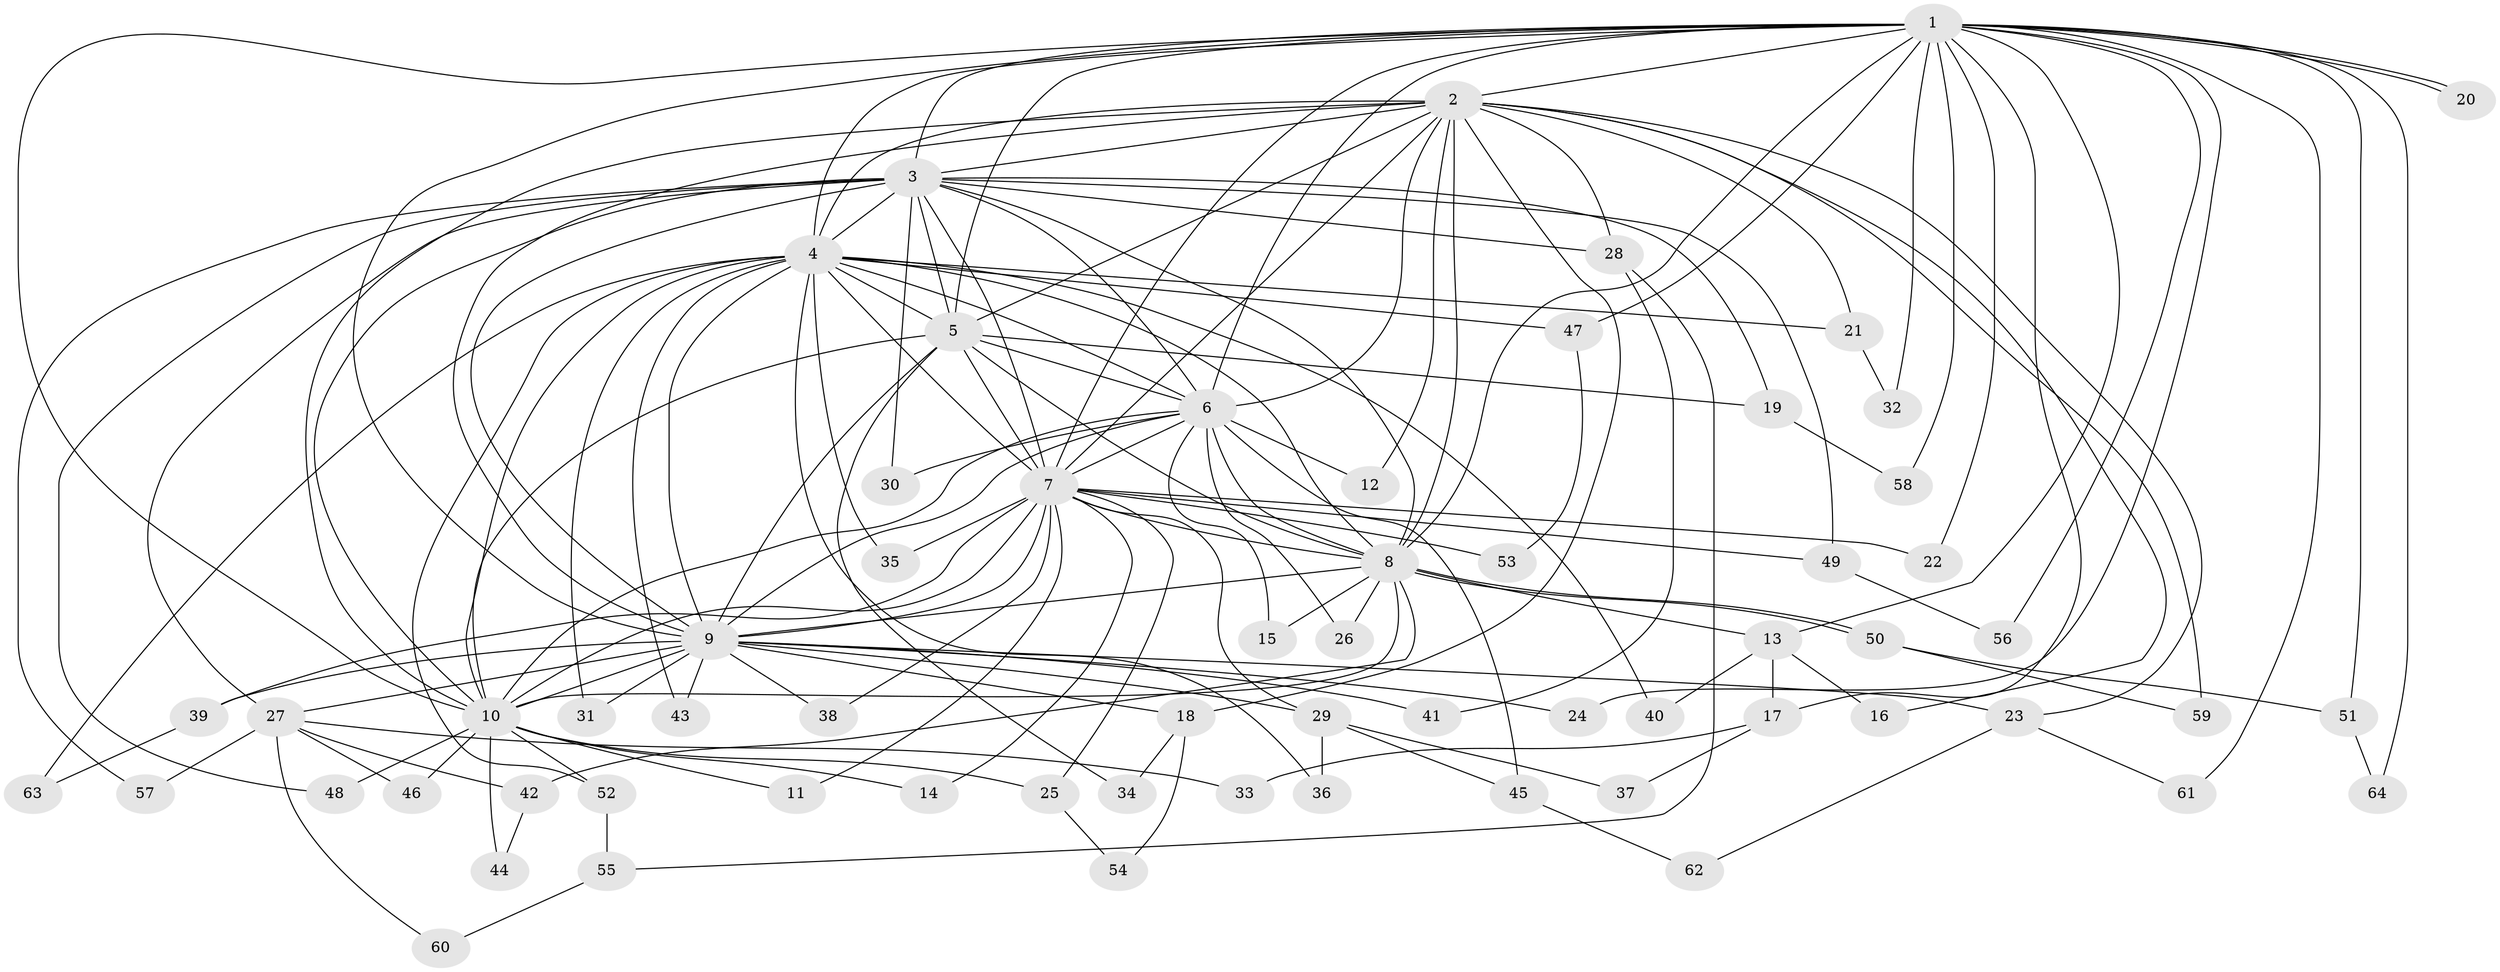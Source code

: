 // Generated by graph-tools (version 1.1) at 2025/49/03/09/25 03:49:36]
// undirected, 64 vertices, 153 edges
graph export_dot {
graph [start="1"]
  node [color=gray90,style=filled];
  1;
  2;
  3;
  4;
  5;
  6;
  7;
  8;
  9;
  10;
  11;
  12;
  13;
  14;
  15;
  16;
  17;
  18;
  19;
  20;
  21;
  22;
  23;
  24;
  25;
  26;
  27;
  28;
  29;
  30;
  31;
  32;
  33;
  34;
  35;
  36;
  37;
  38;
  39;
  40;
  41;
  42;
  43;
  44;
  45;
  46;
  47;
  48;
  49;
  50;
  51;
  52;
  53;
  54;
  55;
  56;
  57;
  58;
  59;
  60;
  61;
  62;
  63;
  64;
  1 -- 2;
  1 -- 3;
  1 -- 4;
  1 -- 5;
  1 -- 6;
  1 -- 7;
  1 -- 8;
  1 -- 9;
  1 -- 10;
  1 -- 13;
  1 -- 17;
  1 -- 20;
  1 -- 20;
  1 -- 22;
  1 -- 24;
  1 -- 32;
  1 -- 47;
  1 -- 51;
  1 -- 56;
  1 -- 58;
  1 -- 61;
  1 -- 64;
  2 -- 3;
  2 -- 4;
  2 -- 5;
  2 -- 6;
  2 -- 7;
  2 -- 8;
  2 -- 9;
  2 -- 10;
  2 -- 12;
  2 -- 16;
  2 -- 18;
  2 -- 21;
  2 -- 23;
  2 -- 28;
  2 -- 59;
  3 -- 4;
  3 -- 5;
  3 -- 6;
  3 -- 7;
  3 -- 8;
  3 -- 9;
  3 -- 10;
  3 -- 19;
  3 -- 27;
  3 -- 28;
  3 -- 30;
  3 -- 48;
  3 -- 49;
  3 -- 57;
  4 -- 5;
  4 -- 6;
  4 -- 7;
  4 -- 8;
  4 -- 9;
  4 -- 10;
  4 -- 21;
  4 -- 31;
  4 -- 35;
  4 -- 36;
  4 -- 40;
  4 -- 43;
  4 -- 47;
  4 -- 52;
  4 -- 63;
  5 -- 6;
  5 -- 7;
  5 -- 8;
  5 -- 9;
  5 -- 10;
  5 -- 19;
  5 -- 34;
  6 -- 7;
  6 -- 8;
  6 -- 9;
  6 -- 10;
  6 -- 12;
  6 -- 15;
  6 -- 26;
  6 -- 30;
  6 -- 45;
  7 -- 8;
  7 -- 9;
  7 -- 10;
  7 -- 11;
  7 -- 14;
  7 -- 22;
  7 -- 25;
  7 -- 29;
  7 -- 35;
  7 -- 38;
  7 -- 39;
  7 -- 49;
  7 -- 53;
  8 -- 9;
  8 -- 10;
  8 -- 13;
  8 -- 15;
  8 -- 26;
  8 -- 42;
  8 -- 50;
  8 -- 50;
  9 -- 10;
  9 -- 18;
  9 -- 23;
  9 -- 24;
  9 -- 27;
  9 -- 29;
  9 -- 31;
  9 -- 38;
  9 -- 39;
  9 -- 41;
  9 -- 43;
  10 -- 11;
  10 -- 14;
  10 -- 25;
  10 -- 44;
  10 -- 46;
  10 -- 48;
  10 -- 52;
  13 -- 16;
  13 -- 17;
  13 -- 40;
  17 -- 33;
  17 -- 37;
  18 -- 34;
  18 -- 54;
  19 -- 58;
  21 -- 32;
  23 -- 61;
  23 -- 62;
  25 -- 54;
  27 -- 33;
  27 -- 42;
  27 -- 46;
  27 -- 57;
  27 -- 60;
  28 -- 41;
  28 -- 55;
  29 -- 36;
  29 -- 37;
  29 -- 45;
  39 -- 63;
  42 -- 44;
  45 -- 62;
  47 -- 53;
  49 -- 56;
  50 -- 51;
  50 -- 59;
  51 -- 64;
  52 -- 55;
  55 -- 60;
}
